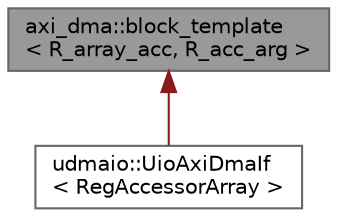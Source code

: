 digraph "axi_dma::block_template&lt; R_array_acc, R_acc_arg &gt;"
{
 // INTERACTIVE_SVG=YES
 // LATEX_PDF_SIZE
  bgcolor="transparent";
  edge [fontname=Helvetica,fontsize=10,labelfontname=Helvetica,labelfontsize=10];
  node [fontname=Helvetica,fontsize=10,shape=box,height=0.2,width=0.4];
  Node1 [label="axi_dma::block_template\l\< R_array_acc, R_acc_arg \>",height=0.2,width=0.4,color="gray40", fillcolor="grey60", style="filled", fontcolor="black",tooltip="Template class for the axi_dma block, containing accessors for all its registers."];
  Node1 -> Node2 [dir="back",color="firebrick4",style="solid"];
  Node2 [label="udmaio::UioAxiDmaIf\l\< RegAccessorArray \>",height=0.2,width=0.4,color="gray40", fillcolor="white", style="filled",URL="$classudmaio_1_1_uio_axi_dma_if.html",tooltip="Interface to AXI DMA Core."];
}
